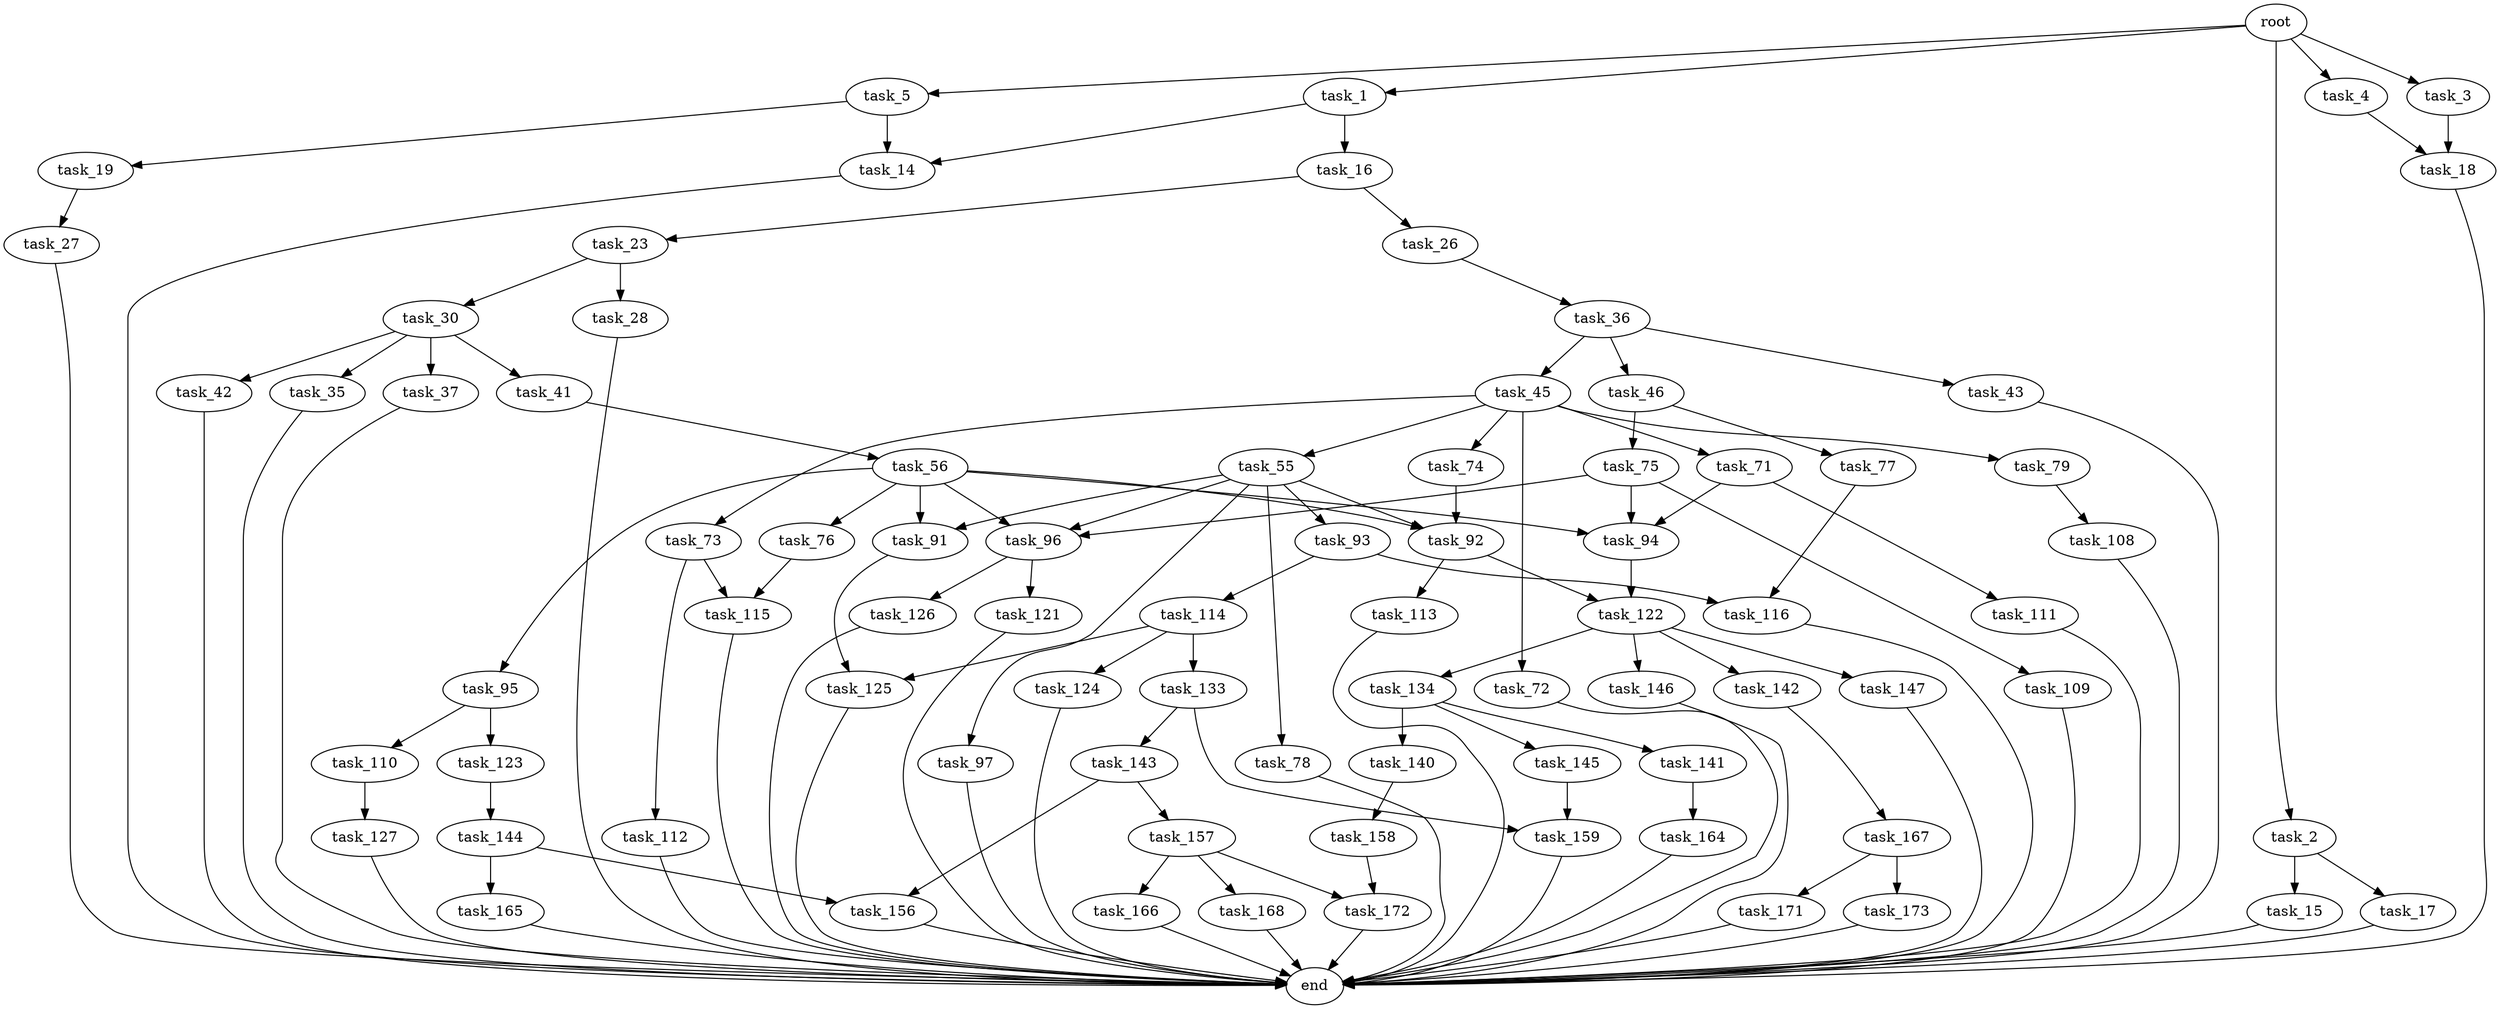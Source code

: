 digraph G {
  root [size="0.000000"];
  task_1 [size="6661761291.000000"];
  task_2 [size="28491755301.000000"];
  task_3 [size="231928233984.000000"];
  task_4 [size="28991029248.000000"];
  task_5 [size="198521896223.000000"];
  task_14 [size="66034241339.000000"];
  task_15 [size="63986477731.000000"];
  task_16 [size="73420953032.000000"];
  task_17 [size="303042763001.000000"];
  task_18 [size="103430338717.000000"];
  task_19 [size="350660359.000000"];
  task_23 [size="1139455683.000000"];
  task_26 [size="68719476736.000000"];
  task_27 [size="1034502346351.000000"];
  task_28 [size="206650848731.000000"];
  task_30 [size="730731503778.000000"];
  task_35 [size="41275677685.000000"];
  task_36 [size="953183261221.000000"];
  task_37 [size="68719476736.000000"];
  task_41 [size="852519417175.000000"];
  task_42 [size="17789543310.000000"];
  task_43 [size="5516526327.000000"];
  task_45 [size="231928233984.000000"];
  task_46 [size="782757789696.000000"];
  task_55 [size="1452798673.000000"];
  task_56 [size="3927691328.000000"];
  task_71 [size="1073741824000.000000"];
  task_72 [size="549755813888.000000"];
  task_73 [size="28991029248.000000"];
  task_74 [size="368293445632.000000"];
  task_75 [size="134217728000.000000"];
  task_76 [size="134217728000.000000"];
  task_77 [size="345547943704.000000"];
  task_78 [size="16754035055.000000"];
  task_79 [size="368293445632.000000"];
  task_91 [size="4687752046.000000"];
  task_92 [size="4083500483.000000"];
  task_93 [size="134217728000.000000"];
  task_94 [size="16731142949.000000"];
  task_95 [size="393756062477.000000"];
  task_96 [size="23200276594.000000"];
  task_97 [size="9835089521.000000"];
  task_108 [size="150608891082.000000"];
  task_109 [size="330153732542.000000"];
  task_110 [size="1647458548.000000"];
  task_111 [size="3607598325.000000"];
  task_112 [size="115340000012.000000"];
  task_113 [size="17676875449.000000"];
  task_114 [size="240314401812.000000"];
  task_115 [size="605666922338.000000"];
  task_116 [size="368293445632.000000"];
  task_121 [size="526444356.000000"];
  task_122 [size="23431856747.000000"];
  task_123 [size="231928233984.000000"];
  task_124 [size="549755813888.000000"];
  task_125 [size="549755813888.000000"];
  task_126 [size="782757789696.000000"];
  task_127 [size="231928233984.000000"];
  task_133 [size="1073741824000.000000"];
  task_134 [size="2116750238.000000"];
  task_140 [size="374114101338.000000"];
  task_141 [size="9354548290.000000"];
  task_142 [size="782757789696.000000"];
  task_143 [size="166156457796.000000"];
  task_144 [size="368293445632.000000"];
  task_145 [size="231928233984.000000"];
  task_146 [size="45870648248.000000"];
  task_147 [size="134217728000.000000"];
  task_156 [size="256615679235.000000"];
  task_157 [size="68719476736.000000"];
  task_158 [size="40448613156.000000"];
  task_159 [size="903021660.000000"];
  task_164 [size="8589934592.000000"];
  task_165 [size="231928233984.000000"];
  task_166 [size="1401112804.000000"];
  task_167 [size="1067556523322.000000"];
  task_168 [size="1073741824000.000000"];
  task_171 [size="231928233984.000000"];
  task_172 [size="134217728000.000000"];
  task_173 [size="278774143974.000000"];
  end [size="0.000000"];

  root -> task_1 [size="1.000000"];
  root -> task_2 [size="1.000000"];
  root -> task_3 [size="1.000000"];
  root -> task_4 [size="1.000000"];
  root -> task_5 [size="1.000000"];
  task_1 -> task_14 [size="411041792.000000"];
  task_1 -> task_16 [size="411041792.000000"];
  task_2 -> task_15 [size="536870912.000000"];
  task_2 -> task_17 [size="536870912.000000"];
  task_3 -> task_18 [size="301989888.000000"];
  task_4 -> task_18 [size="75497472.000000"];
  task_5 -> task_14 [size="301989888.000000"];
  task_5 -> task_19 [size="301989888.000000"];
  task_14 -> end [size="1.000000"];
  task_15 -> end [size="1.000000"];
  task_16 -> task_23 [size="134217728.000000"];
  task_16 -> task_26 [size="134217728.000000"];
  task_17 -> end [size="1.000000"];
  task_18 -> end [size="1.000000"];
  task_19 -> task_27 [size="33554432.000000"];
  task_23 -> task_28 [size="33554432.000000"];
  task_23 -> task_30 [size="33554432.000000"];
  task_26 -> task_36 [size="134217728.000000"];
  task_27 -> end [size="1.000000"];
  task_28 -> end [size="1.000000"];
  task_30 -> task_35 [size="838860800.000000"];
  task_30 -> task_37 [size="838860800.000000"];
  task_30 -> task_41 [size="838860800.000000"];
  task_30 -> task_42 [size="838860800.000000"];
  task_35 -> end [size="1.000000"];
  task_36 -> task_43 [size="679477248.000000"];
  task_36 -> task_45 [size="679477248.000000"];
  task_36 -> task_46 [size="679477248.000000"];
  task_37 -> end [size="1.000000"];
  task_41 -> task_56 [size="838860800.000000"];
  task_42 -> end [size="1.000000"];
  task_43 -> end [size="1.000000"];
  task_45 -> task_55 [size="301989888.000000"];
  task_45 -> task_71 [size="301989888.000000"];
  task_45 -> task_72 [size="301989888.000000"];
  task_45 -> task_73 [size="301989888.000000"];
  task_45 -> task_74 [size="301989888.000000"];
  task_45 -> task_79 [size="301989888.000000"];
  task_46 -> task_75 [size="679477248.000000"];
  task_46 -> task_77 [size="679477248.000000"];
  task_55 -> task_78 [size="134217728.000000"];
  task_55 -> task_91 [size="134217728.000000"];
  task_55 -> task_92 [size="134217728.000000"];
  task_55 -> task_93 [size="134217728.000000"];
  task_55 -> task_96 [size="134217728.000000"];
  task_55 -> task_97 [size="134217728.000000"];
  task_56 -> task_76 [size="75497472.000000"];
  task_56 -> task_91 [size="75497472.000000"];
  task_56 -> task_92 [size="75497472.000000"];
  task_56 -> task_94 [size="75497472.000000"];
  task_56 -> task_95 [size="75497472.000000"];
  task_56 -> task_96 [size="75497472.000000"];
  task_71 -> task_94 [size="838860800.000000"];
  task_71 -> task_111 [size="838860800.000000"];
  task_72 -> end [size="1.000000"];
  task_73 -> task_112 [size="75497472.000000"];
  task_73 -> task_115 [size="75497472.000000"];
  task_74 -> task_92 [size="411041792.000000"];
  task_75 -> task_94 [size="209715200.000000"];
  task_75 -> task_96 [size="209715200.000000"];
  task_75 -> task_109 [size="209715200.000000"];
  task_76 -> task_115 [size="209715200.000000"];
  task_77 -> task_116 [size="679477248.000000"];
  task_78 -> end [size="1.000000"];
  task_79 -> task_108 [size="411041792.000000"];
  task_91 -> task_125 [size="134217728.000000"];
  task_92 -> task_113 [size="209715200.000000"];
  task_92 -> task_122 [size="209715200.000000"];
  task_93 -> task_114 [size="209715200.000000"];
  task_93 -> task_116 [size="209715200.000000"];
  task_94 -> task_122 [size="411041792.000000"];
  task_95 -> task_110 [size="838860800.000000"];
  task_95 -> task_123 [size="838860800.000000"];
  task_96 -> task_121 [size="33554432.000000"];
  task_96 -> task_126 [size="33554432.000000"];
  task_97 -> end [size="1.000000"];
  task_108 -> end [size="1.000000"];
  task_109 -> end [size="1.000000"];
  task_110 -> task_127 [size="75497472.000000"];
  task_111 -> end [size="1.000000"];
  task_112 -> end [size="1.000000"];
  task_113 -> end [size="1.000000"];
  task_114 -> task_124 [size="301989888.000000"];
  task_114 -> task_125 [size="301989888.000000"];
  task_114 -> task_133 [size="301989888.000000"];
  task_115 -> end [size="1.000000"];
  task_116 -> end [size="1.000000"];
  task_121 -> end [size="1.000000"];
  task_122 -> task_134 [size="838860800.000000"];
  task_122 -> task_142 [size="838860800.000000"];
  task_122 -> task_146 [size="838860800.000000"];
  task_122 -> task_147 [size="838860800.000000"];
  task_123 -> task_144 [size="301989888.000000"];
  task_124 -> end [size="1.000000"];
  task_125 -> end [size="1.000000"];
  task_126 -> end [size="1.000000"];
  task_127 -> end [size="1.000000"];
  task_133 -> task_143 [size="838860800.000000"];
  task_133 -> task_159 [size="838860800.000000"];
  task_134 -> task_140 [size="75497472.000000"];
  task_134 -> task_141 [size="75497472.000000"];
  task_134 -> task_145 [size="75497472.000000"];
  task_140 -> task_158 [size="301989888.000000"];
  task_141 -> task_164 [size="301989888.000000"];
  task_142 -> task_167 [size="679477248.000000"];
  task_143 -> task_156 [size="301989888.000000"];
  task_143 -> task_157 [size="301989888.000000"];
  task_144 -> task_156 [size="411041792.000000"];
  task_144 -> task_165 [size="411041792.000000"];
  task_145 -> task_159 [size="301989888.000000"];
  task_146 -> end [size="1.000000"];
  task_147 -> end [size="1.000000"];
  task_156 -> end [size="1.000000"];
  task_157 -> task_166 [size="134217728.000000"];
  task_157 -> task_168 [size="134217728.000000"];
  task_157 -> task_172 [size="134217728.000000"];
  task_158 -> task_172 [size="838860800.000000"];
  task_159 -> end [size="1.000000"];
  task_164 -> end [size="1.000000"];
  task_165 -> end [size="1.000000"];
  task_166 -> end [size="1.000000"];
  task_167 -> task_171 [size="679477248.000000"];
  task_167 -> task_173 [size="679477248.000000"];
  task_168 -> end [size="1.000000"];
  task_171 -> end [size="1.000000"];
  task_172 -> end [size="1.000000"];
  task_173 -> end [size="1.000000"];
}
